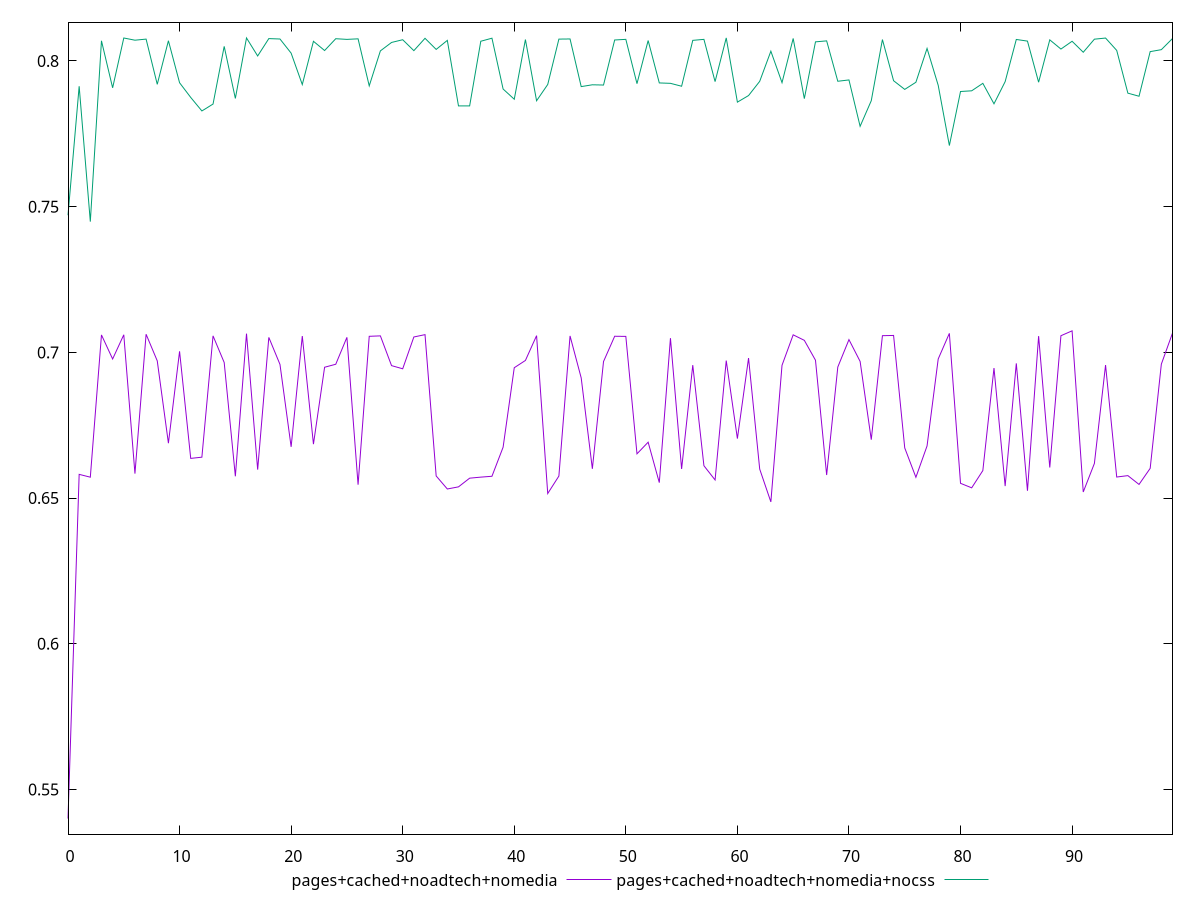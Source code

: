 reset

$pagesCachedNoadtechNomedia <<EOF
0 0.5400648853491867
1 0.6581503799705528
2 0.6571782704822021
3 0.7059865021554337
4 0.6977345244927342
5 0.7060413952140717
6 0.6584056737175534
7 0.7062248922900065
8 0.6970895891986677
9 0.6688421170551356
10 0.7003580757502125
11 0.663628327953936
12 0.664042599642541
13 0.7056662636652575
14 0.6965269124829139
15 0.6574781743460588
16 0.7064311029371707
17 0.6597681413504062
18 0.7051393074176773
19 0.6958715276318537
20 0.6675883747227614
21 0.7056104609587563
22 0.6685195919047024
23 0.6948997195125812
24 0.6959266427601801
25 0.7051595846411363
26 0.6546022626326008
27 0.7055157564980992
28 0.705663828372686
29 0.6954563815431395
30 0.6943717567578161
31 0.7052826010900103
32 0.7060875240580688
33 0.6576001825845309
34 0.6531290476445935
35 0.6538593687178111
36 0.656841317870462
37 0.6571978144152437
38 0.6574928550673361
39 0.6674644981226406
40 0.6947342404819407
41 0.6972299389084139
42 0.7057373369024605
43 0.6515723083172097
44 0.6575687875900161
45 0.7056457620336186
46 0.6912344134892752
47 0.6600585387430731
48 0.6968479263022648
49 0.7055347300438326
50 0.7054820522470517
51 0.6651974080770833
52 0.669179898351402
53 0.6553140682546836
54 0.7048824950567066
55 0.6599977576295072
56 0.6956248132190833
57 0.6611028300136741
58 0.6562333964500737
59 0.6971823681597504
60 0.6704171220487605
61 0.6980435283856191
62 0.6599566570027422
63 0.648696382944363
64 0.6955725346845197
65 0.7060237177844509
66 0.7041314222730586
67 0.6973103971534934
68 0.6579319182562665
69 0.6949762285770429
70 0.7043788390947125
71 0.696900956124959
72 0.6700510648481368
73 0.7057315870085111
74 0.7058101833363309
75 0.6672094711264822
76 0.6571501179368378
77 0.6678940984077802
78 0.6977439901360093
79 0.7065266288917769
80 0.6550773438433801
81 0.6535276378823051
82 0.6594486927978497
83 0.6946311762942898
84 0.6541347162675664
85 0.6962179117940858
86 0.6525248058942111
87 0.7055911651113936
88 0.6604970570449881
89 0.7057181187359339
90 0.7073891776696606
91 0.6520982521585256
92 0.6618980971555121
93 0.6956469623338387
94 0.6572327761921529
95 0.6577139971593542
96 0.6546934762009774
97 0.6602116313332238
98 0.6959584222314713
99 0.7066103028093178
EOF

$pagesCachedNoadtechNomediaNocss <<EOF
0 0.7470570504417968
1 0.7913041619848784
2 0.7448648046599253
3 0.806906965512283
4 0.7907637458999405
5 0.8078701196208884
6 0.8071120636594223
7 0.8074885428462708
8 0.7919705842466074
9 0.8069213321277665
10 0.7925164275792045
11 0.7874760506139181
12 0.7828387638153147
13 0.7852020045484441
14 0.8049926877983015
15 0.7871353958925301
16 0.8078867439909067
17 0.8017015103691911
18 0.8076615306747449
19 0.8075216546148694
20 0.8026723015041461
21 0.7918910295742678
22 0.8067345349528765
23 0.8035666651146041
24 0.8076228636902475
25 0.8073924849858326
26 0.8075816099774237
27 0.7914417199645923
28 0.8034446585415965
29 0.806338397869126
30 0.807272026557455
31 0.8035256739212906
32 0.8077609145058942
33 0.8039526841837802
34 0.8070469946000164
35 0.7845592807909334
36 0.7845626011222895
37 0.8067529141726552
38 0.807798031104178
39 0.790362574326991
40 0.7868548274404306
41 0.8073329934307352
42 0.7863327571372212
43 0.7919167282403258
44 0.807487915997178
45 0.8075368998728346
46 0.7911887557621468
47 0.7918121783252127
48 0.791728520544658
49 0.8071841540407375
50 0.8074023082607491
51 0.7922023962144762
52 0.8070030416385854
53 0.7924494475949002
54 0.7923106950253701
55 0.7913171878161989
56 0.8070551275943016
57 0.8074003753786567
58 0.7929039518745228
59 0.8078976730143735
60 0.7858595594660132
61 0.7881175423754556
62 0.7930021626606176
63 0.8033349151099733
64 0.7925469713988612
65 0.8077195803272401
66 0.7870580265823195
67 0.806545063079324
68 0.8068817356366439
69 0.7930242160133568
70 0.7934772479172139
71 0.7775597934740448
72 0.7863563925105183
73 0.8073317385783274
74 0.7932129621174915
75 0.7902332224015971
76 0.7926784337771511
77 0.8042819466817361
78 0.7916199603821105
79 0.7709671344666734
80 0.7895093097398335
81 0.7897485916964433
82 0.7923085362512461
83 0.7852878210075108
84 0.792891553008022
85 0.8073647544094031
86 0.8068009911137061
87 0.7926894498825442
88 0.8072313499052494
89 0.8040748766120837
90 0.806748024597639
91 0.8029790852593328
92 0.8074627336182154
93 0.8078505454436176
94 0.8036089417730804
95 0.7889389733166151
96 0.7878827557800464
97 0.803189771365778
98 0.8038653562198137
99 0.8076892921077516
EOF

set key outside below
set xrange [0:99]
set yrange [0.534708229595883:0.8132543287676772]
set trange [0.534708229595883:0.8132543287676772]
set terminal svg size 640, 520 enhanced background rgb 'white'
set output "report_00019_2021-02-10T18-14-37.922Z//meta/pScore/comparison/line/3_vs_4.svg"

plot $pagesCachedNoadtechNomedia title "pages+cached+noadtech+nomedia" with line, \
     $pagesCachedNoadtechNomediaNocss title "pages+cached+noadtech+nomedia+nocss" with line

reset
